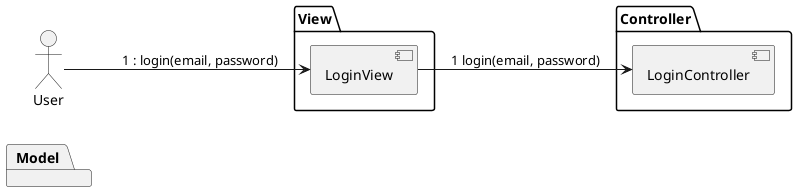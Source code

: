 @startuml

left to right direction

actor User

package View {
  [LoginView]
}

package Controller {
  [LoginController]
}

package Model {
}

User --> [LoginView] : 1 : login(email, password)
[LoginView] --> [LoginController] : 1 login(email, password)


@enduml